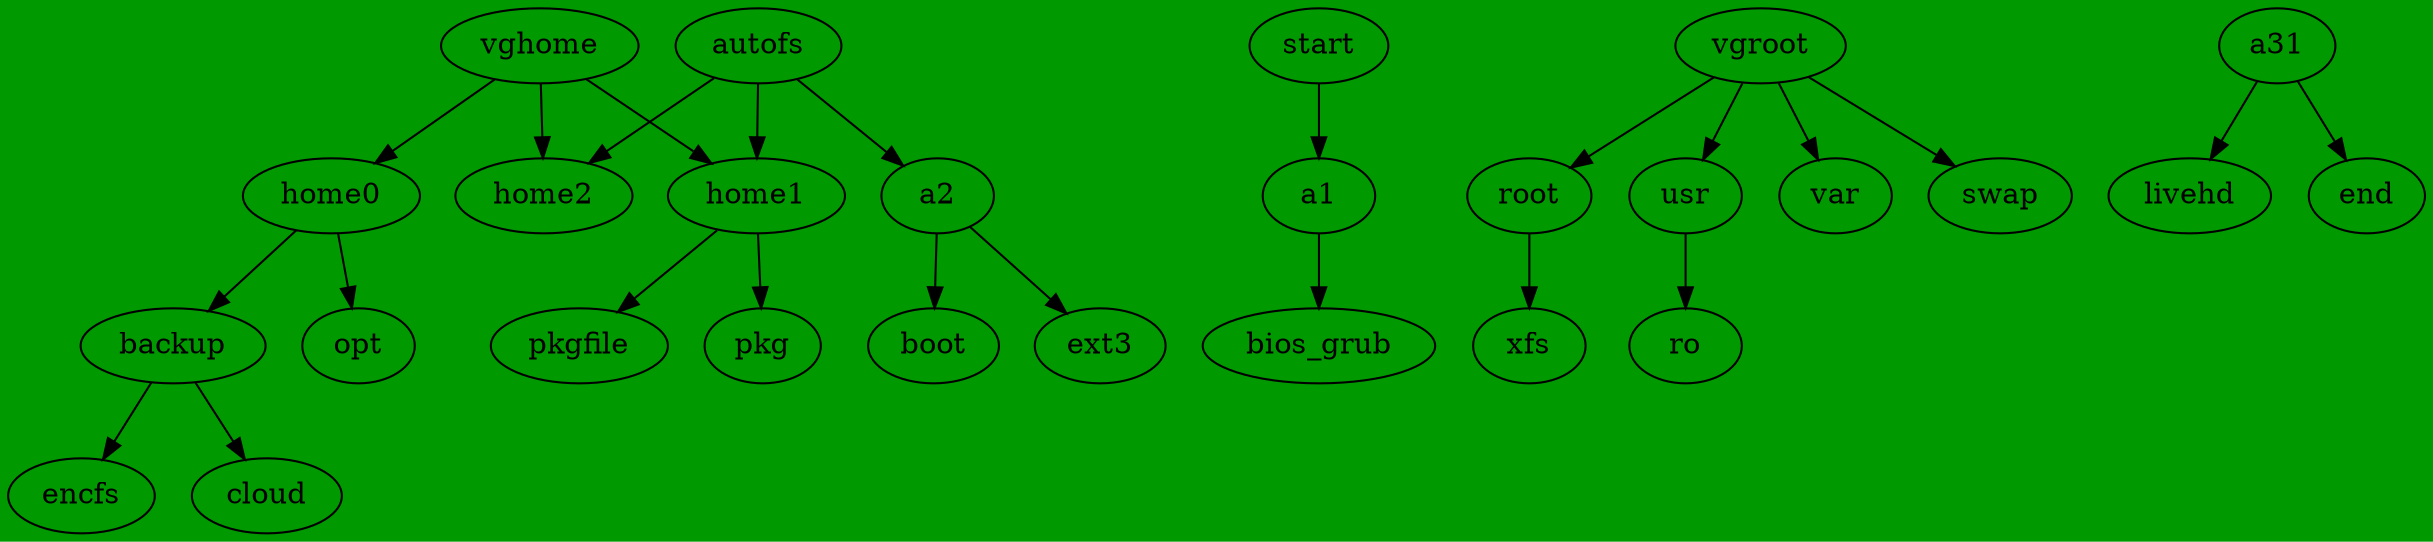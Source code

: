 // dot -Tpng  parted.dot -o line1.png
//  default ext4
digraph G {
  bgcolor ="#009900";
  autofs->home2;
  autofs->home1;
  autofs->a2;
  start->a1;
  a1->bios_grub;
  a2 -> boot;
  a2 -> ext3;
  root->xfs;
  usr ->ro;
  home0->backup;
  home0->opt;
  home1->pkgfile;
  home1->pkg;
  a31->livehd;
  a31->end;
  backup -> encfs;
  backup -> cloud;
  vgroot->root ;
  vgroot->usr;
  vgroot->var;
  vgroot->swap;
  vghome->home0;
  vghome->home1;
  vghome->home2;
}
